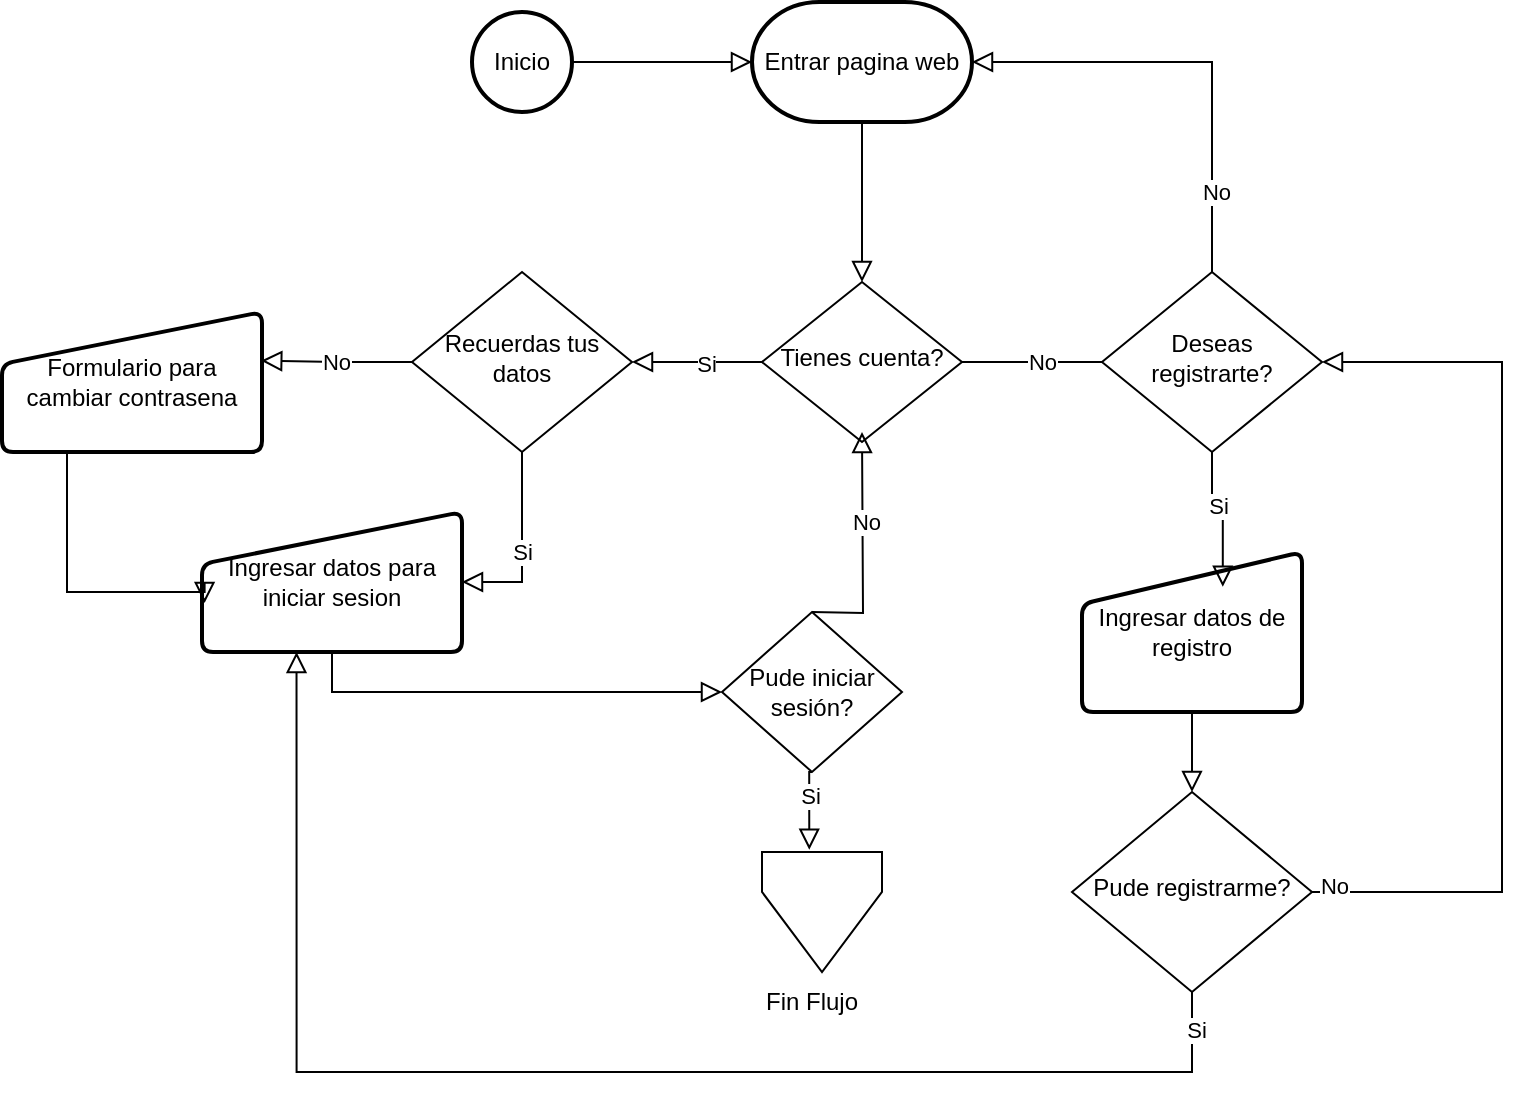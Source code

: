 <mxfile version="24.7.17">
  <diagram id="C5RBs43oDa-KdzZeNtuy" name="Page-1">
    <mxGraphModel dx="890" dy="971" grid="1" gridSize="10" guides="1" tooltips="1" connect="1" arrows="1" fold="1" page="1" pageScale="1" pageWidth="827" pageHeight="1169" math="0" shadow="0">
      <root>
        <mxCell id="WIyWlLk6GJQsqaUBKTNV-0" />
        <mxCell id="WIyWlLk6GJQsqaUBKTNV-1" parent="WIyWlLk6GJQsqaUBKTNV-0" />
        <mxCell id="HkjAfdq2GsZhHfLgqDwS-1" value="Inicio" style="strokeWidth=2;html=1;shape=mxgraph.flowchart.start_2;whiteSpace=wrap;" vertex="1" parent="WIyWlLk6GJQsqaUBKTNV-1">
          <mxGeometry x="395" y="220" width="50" height="50" as="geometry" />
        </mxCell>
        <mxCell id="HkjAfdq2GsZhHfLgqDwS-2" value="Entrar pagina web" style="strokeWidth=2;html=1;shape=mxgraph.flowchart.terminator;whiteSpace=wrap;" vertex="1" parent="WIyWlLk6GJQsqaUBKTNV-1">
          <mxGeometry x="535" y="215" width="110" height="60" as="geometry" />
        </mxCell>
        <mxCell id="HkjAfdq2GsZhHfLgqDwS-3" value="" style="rounded=0;html=1;jettySize=auto;orthogonalLoop=1;fontSize=11;endArrow=block;endFill=0;endSize=8;strokeWidth=1;shadow=0;labelBackgroundColor=none;edgeStyle=orthogonalEdgeStyle;entryX=0;entryY=0.5;entryDx=0;entryDy=0;entryPerimeter=0;exitX=1;exitY=0.5;exitDx=0;exitDy=0;exitPerimeter=0;" edge="1" parent="WIyWlLk6GJQsqaUBKTNV-1" source="HkjAfdq2GsZhHfLgqDwS-1" target="HkjAfdq2GsZhHfLgqDwS-2">
          <mxGeometry relative="1" as="geometry">
            <mxPoint x="750" y="705" as="sourcePoint" />
            <mxPoint x="750" y="755" as="targetPoint" />
          </mxGeometry>
        </mxCell>
        <mxCell id="HkjAfdq2GsZhHfLgqDwS-4" value="Tienes cuenta?" style="rhombus;whiteSpace=wrap;html=1;shadow=0;fontFamily=Helvetica;fontSize=12;align=center;strokeWidth=1;spacing=6;spacingTop=-4;" vertex="1" parent="WIyWlLk6GJQsqaUBKTNV-1">
          <mxGeometry x="540" y="355" width="100" height="80" as="geometry" />
        </mxCell>
        <mxCell id="HkjAfdq2GsZhHfLgqDwS-5" value="" style="rounded=0;html=1;jettySize=auto;orthogonalLoop=1;fontSize=11;endArrow=block;endFill=0;endSize=8;strokeWidth=1;shadow=0;labelBackgroundColor=none;edgeStyle=orthogonalEdgeStyle;exitX=0.5;exitY=1;exitDx=0;exitDy=0;exitPerimeter=0;" edge="1" parent="WIyWlLk6GJQsqaUBKTNV-1" source="HkjAfdq2GsZhHfLgqDwS-2" target="HkjAfdq2GsZhHfLgqDwS-4">
          <mxGeometry relative="1" as="geometry">
            <mxPoint x="580" y="280" as="sourcePoint" />
            <mxPoint x="675" y="280" as="targetPoint" />
          </mxGeometry>
        </mxCell>
        <mxCell id="HkjAfdq2GsZhHfLgqDwS-6" value="Recuerdas tus datos" style="rhombus;whiteSpace=wrap;html=1;shadow=0;fontFamily=Helvetica;fontSize=12;align=center;strokeWidth=1;spacing=6;spacingTop=-4;" vertex="1" parent="WIyWlLk6GJQsqaUBKTNV-1">
          <mxGeometry x="365" y="350" width="110" height="90" as="geometry" />
        </mxCell>
        <mxCell id="HkjAfdq2GsZhHfLgqDwS-7" value="" style="rounded=0;html=1;jettySize=auto;orthogonalLoop=1;fontSize=11;endArrow=block;endFill=0;endSize=8;strokeWidth=1;shadow=0;labelBackgroundColor=none;edgeStyle=orthogonalEdgeStyle;exitX=0;exitY=0.5;exitDx=0;exitDy=0;entryX=1;entryY=0.5;entryDx=0;entryDy=0;" edge="1" parent="WIyWlLk6GJQsqaUBKTNV-1" source="HkjAfdq2GsZhHfLgqDwS-4" target="HkjAfdq2GsZhHfLgqDwS-6">
          <mxGeometry relative="1" as="geometry">
            <mxPoint x="750" y="705" as="sourcePoint" />
            <mxPoint x="750" y="755" as="targetPoint" />
          </mxGeometry>
        </mxCell>
        <mxCell id="HkjAfdq2GsZhHfLgqDwS-15" value="Si" style="edgeLabel;html=1;align=center;verticalAlign=middle;resizable=0;points=[];" vertex="1" connectable="0" parent="HkjAfdq2GsZhHfLgqDwS-7">
          <mxGeometry x="-0.139" y="1" relative="1" as="geometry">
            <mxPoint as="offset" />
          </mxGeometry>
        </mxCell>
        <mxCell id="HkjAfdq2GsZhHfLgqDwS-10" value="Ingresar datos para iniciar sesion" style="html=1;strokeWidth=2;shape=manualInput;whiteSpace=wrap;rounded=1;size=26;arcSize=11;" vertex="1" parent="WIyWlLk6GJQsqaUBKTNV-1">
          <mxGeometry x="260" y="470" width="130" height="70" as="geometry" />
        </mxCell>
        <mxCell id="HkjAfdq2GsZhHfLgqDwS-14" value="" style="rounded=0;html=1;jettySize=auto;orthogonalLoop=1;fontSize=11;endArrow=block;endFill=0;endSize=8;strokeWidth=1;shadow=0;labelBackgroundColor=none;edgeStyle=orthogonalEdgeStyle;exitX=1;exitY=0.5;exitDx=0;exitDy=0;entryX=0;entryY=0.5;entryDx=0;entryDy=0;" edge="1" parent="WIyWlLk6GJQsqaUBKTNV-1" source="HkjAfdq2GsZhHfLgqDwS-4">
          <mxGeometry relative="1" as="geometry">
            <mxPoint x="550" y="405" as="sourcePoint" />
            <mxPoint x="750" y="395" as="targetPoint" />
          </mxGeometry>
        </mxCell>
        <mxCell id="HkjAfdq2GsZhHfLgqDwS-16" value="No" style="edgeLabel;html=1;align=center;verticalAlign=middle;resizable=0;points=[];" vertex="1" connectable="0" parent="HkjAfdq2GsZhHfLgqDwS-14">
          <mxGeometry x="-0.127" y="-3" relative="1" as="geometry">
            <mxPoint x="-8" y="-3" as="offset" />
          </mxGeometry>
        </mxCell>
        <mxCell id="HkjAfdq2GsZhHfLgqDwS-19" value="Deseas registrarte?" style="rhombus;whiteSpace=wrap;html=1;shadow=0;fontFamily=Helvetica;fontSize=12;align=center;strokeWidth=1;spacing=6;spacingTop=-4;" vertex="1" parent="WIyWlLk6GJQsqaUBKTNV-1">
          <mxGeometry x="710" y="350" width="110" height="90" as="geometry" />
        </mxCell>
        <mxCell id="HkjAfdq2GsZhHfLgqDwS-20" value="" style="rounded=0;html=1;jettySize=auto;orthogonalLoop=1;fontSize=11;endArrow=block;endFill=0;endSize=8;strokeWidth=1;shadow=0;labelBackgroundColor=none;edgeStyle=orthogonalEdgeStyle;entryX=0.997;entryY=0.348;entryDx=0;entryDy=0;entryPerimeter=0;exitX=0;exitY=0.5;exitDx=0;exitDy=0;" edge="1" parent="WIyWlLk6GJQsqaUBKTNV-1" source="HkjAfdq2GsZhHfLgqDwS-6" target="HkjAfdq2GsZhHfLgqDwS-36">
          <mxGeometry relative="1" as="geometry">
            <mxPoint x="360" y="380" as="sourcePoint" />
            <mxPoint x="300" y="395" as="targetPoint" />
          </mxGeometry>
        </mxCell>
        <mxCell id="HkjAfdq2GsZhHfLgqDwS-22" value="No" style="edgeLabel;html=1;align=center;verticalAlign=middle;resizable=0;points=[];" vertex="1" connectable="0" parent="HkjAfdq2GsZhHfLgqDwS-20">
          <mxGeometry x="-0.305" y="-3" relative="1" as="geometry">
            <mxPoint x="-12" y="3" as="offset" />
          </mxGeometry>
        </mxCell>
        <mxCell id="HkjAfdq2GsZhHfLgqDwS-23" value="" style="rounded=0;html=1;jettySize=auto;orthogonalLoop=1;fontSize=11;endArrow=block;endFill=0;endSize=8;strokeWidth=1;shadow=0;labelBackgroundColor=none;edgeStyle=orthogonalEdgeStyle;exitX=0.5;exitY=1;exitDx=0;exitDy=0;entryX=1;entryY=0.5;entryDx=0;entryDy=0;" edge="1" parent="WIyWlLk6GJQsqaUBKTNV-1" source="HkjAfdq2GsZhHfLgqDwS-6" target="HkjAfdq2GsZhHfLgqDwS-10">
          <mxGeometry relative="1" as="geometry">
            <mxPoint x="550" y="405" as="sourcePoint" />
            <mxPoint x="485" y="405" as="targetPoint" />
          </mxGeometry>
        </mxCell>
        <mxCell id="HkjAfdq2GsZhHfLgqDwS-24" value="Si" style="edgeLabel;html=1;align=center;verticalAlign=middle;resizable=0;points=[];" vertex="1" connectable="0" parent="HkjAfdq2GsZhHfLgqDwS-23">
          <mxGeometry x="-0.139" y="1" relative="1" as="geometry">
            <mxPoint x="-1" y="9" as="offset" />
          </mxGeometry>
        </mxCell>
        <mxCell id="HkjAfdq2GsZhHfLgqDwS-25" value="" style="rounded=0;html=1;jettySize=auto;orthogonalLoop=1;fontSize=11;endArrow=block;endFill=0;endSize=8;strokeWidth=1;shadow=0;labelBackgroundColor=none;edgeStyle=orthogonalEdgeStyle;exitX=0.25;exitY=1;exitDx=0;exitDy=0;entryX=0.01;entryY=0.65;entryDx=0;entryDy=0;entryPerimeter=0;" edge="1" parent="WIyWlLk6GJQsqaUBKTNV-1" source="HkjAfdq2GsZhHfLgqDwS-36" target="HkjAfdq2GsZhHfLgqDwS-10">
          <mxGeometry relative="1" as="geometry">
            <mxPoint x="180" y="395" as="sourcePoint" />
            <mxPoint x="310" y="405" as="targetPoint" />
            <Array as="points">
              <mxPoint x="192" y="510" />
              <mxPoint x="261" y="510" />
            </Array>
          </mxGeometry>
        </mxCell>
        <mxCell id="HkjAfdq2GsZhHfLgqDwS-27" value="Ingresar datos de registro" style="html=1;strokeWidth=2;shape=manualInput;whiteSpace=wrap;rounded=1;size=26;arcSize=11;" vertex="1" parent="WIyWlLk6GJQsqaUBKTNV-1">
          <mxGeometry x="700" y="490" width="110" height="80" as="geometry" />
        </mxCell>
        <mxCell id="HkjAfdq2GsZhHfLgqDwS-28" value="" style="rounded=0;html=1;jettySize=auto;orthogonalLoop=1;fontSize=11;endArrow=block;endFill=0;endSize=8;strokeWidth=1;shadow=0;labelBackgroundColor=none;edgeStyle=orthogonalEdgeStyle;exitX=0.5;exitY=1;exitDx=0;exitDy=0;entryX=0.64;entryY=0.217;entryDx=0;entryDy=0;entryPerimeter=0;" edge="1" parent="WIyWlLk6GJQsqaUBKTNV-1" source="HkjAfdq2GsZhHfLgqDwS-19" target="HkjAfdq2GsZhHfLgqDwS-27">
          <mxGeometry relative="1" as="geometry">
            <mxPoint x="610" y="405" as="sourcePoint" />
            <mxPoint x="720" y="405" as="targetPoint" />
          </mxGeometry>
        </mxCell>
        <mxCell id="HkjAfdq2GsZhHfLgqDwS-29" value="Si" style="edgeLabel;html=1;align=center;verticalAlign=middle;resizable=0;points=[];" vertex="1" connectable="0" parent="HkjAfdq2GsZhHfLgqDwS-28">
          <mxGeometry x="-0.127" y="-3" relative="1" as="geometry">
            <mxPoint as="offset" />
          </mxGeometry>
        </mxCell>
        <mxCell id="HkjAfdq2GsZhHfLgqDwS-30" value="" style="rounded=0;html=1;jettySize=auto;orthogonalLoop=1;fontSize=11;endArrow=block;endFill=0;endSize=8;strokeWidth=1;shadow=0;labelBackgroundColor=none;edgeStyle=orthogonalEdgeStyle;exitX=0.5;exitY=0;exitDx=0;exitDy=0;entryX=1;entryY=0.5;entryDx=0;entryDy=0;entryPerimeter=0;" edge="1" parent="WIyWlLk6GJQsqaUBKTNV-1" source="HkjAfdq2GsZhHfLgqDwS-19" target="HkjAfdq2GsZhHfLgqDwS-2">
          <mxGeometry relative="1" as="geometry">
            <mxPoint x="600" y="680" as="sourcePoint" />
            <mxPoint x="600" y="730" as="targetPoint" />
          </mxGeometry>
        </mxCell>
        <mxCell id="HkjAfdq2GsZhHfLgqDwS-31" value="No" style="edgeLabel;html=1;align=center;verticalAlign=middle;resizable=0;points=[];" vertex="1" connectable="0" parent="HkjAfdq2GsZhHfLgqDwS-30">
          <mxGeometry x="-0.646" y="-2" relative="1" as="geometry">
            <mxPoint as="offset" />
          </mxGeometry>
        </mxCell>
        <mxCell id="HkjAfdq2GsZhHfLgqDwS-32" value="Pude iniciar sesión?" style="rhombus;whiteSpace=wrap;html=1;" vertex="1" parent="WIyWlLk6GJQsqaUBKTNV-1">
          <mxGeometry x="520" y="520" width="90" height="80" as="geometry" />
        </mxCell>
        <mxCell id="HkjAfdq2GsZhHfLgqDwS-33" value="" style="rounded=0;html=1;jettySize=auto;orthogonalLoop=1;fontSize=11;endArrow=block;endFill=0;endSize=8;strokeWidth=1;shadow=0;labelBackgroundColor=none;edgeStyle=orthogonalEdgeStyle;exitX=0.5;exitY=1;exitDx=0;exitDy=0;entryX=0;entryY=0.5;entryDx=0;entryDy=0;" edge="1" parent="WIyWlLk6GJQsqaUBKTNV-1" source="HkjAfdq2GsZhHfLgqDwS-10" target="HkjAfdq2GsZhHfLgqDwS-32">
          <mxGeometry relative="1" as="geometry">
            <mxPoint x="283" y="564.01" as="sourcePoint" />
            <mxPoint x="543.0" y="604.15" as="targetPoint" />
          </mxGeometry>
        </mxCell>
        <mxCell id="HkjAfdq2GsZhHfLgqDwS-36" value="Formulario para cambiar contrasena" style="html=1;strokeWidth=2;shape=manualInput;whiteSpace=wrap;rounded=1;size=26;arcSize=11;" vertex="1" parent="WIyWlLk6GJQsqaUBKTNV-1">
          <mxGeometry x="160" y="370" width="130" height="70" as="geometry" />
        </mxCell>
        <mxCell id="HkjAfdq2GsZhHfLgqDwS-38" value="" style="verticalLabelPosition=bottom;verticalAlign=top;html=1;shape=offPageConnector;rounded=0;size=0.667;" vertex="1" parent="WIyWlLk6GJQsqaUBKTNV-1">
          <mxGeometry x="540" y="640" width="60" height="60" as="geometry" />
        </mxCell>
        <mxCell id="HkjAfdq2GsZhHfLgqDwS-39" value="" style="rounded=0;html=1;jettySize=auto;orthogonalLoop=1;fontSize=11;endArrow=block;endFill=0;endSize=8;strokeWidth=1;shadow=0;labelBackgroundColor=none;edgeStyle=orthogonalEdgeStyle;" edge="1" parent="WIyWlLk6GJQsqaUBKTNV-1">
          <mxGeometry relative="1" as="geometry">
            <mxPoint x="565" y="520" as="sourcePoint" />
            <mxPoint x="590" y="430" as="targetPoint" />
          </mxGeometry>
        </mxCell>
        <mxCell id="HkjAfdq2GsZhHfLgqDwS-40" value="No" style="edgeLabel;html=1;align=center;verticalAlign=middle;resizable=0;points=[];" vertex="1" connectable="0" parent="HkjAfdq2GsZhHfLgqDwS-39">
          <mxGeometry x="0.23" y="-2" relative="1" as="geometry">
            <mxPoint as="offset" />
          </mxGeometry>
        </mxCell>
        <mxCell id="HkjAfdq2GsZhHfLgqDwS-41" value="" style="rounded=0;html=1;jettySize=auto;orthogonalLoop=1;fontSize=11;endArrow=block;endFill=0;endSize=8;strokeWidth=1;shadow=0;labelBackgroundColor=none;edgeStyle=orthogonalEdgeStyle;exitX=0.5;exitY=1;exitDx=0;exitDy=0;entryX=0.394;entryY=-0.019;entryDx=0;entryDy=0;entryPerimeter=0;" edge="1" parent="WIyWlLk6GJQsqaUBKTNV-1" source="HkjAfdq2GsZhHfLgqDwS-32" target="HkjAfdq2GsZhHfLgqDwS-38">
          <mxGeometry relative="1" as="geometry">
            <mxPoint x="320" y="550" as="sourcePoint" />
            <mxPoint x="530" y="570" as="targetPoint" />
          </mxGeometry>
        </mxCell>
        <mxCell id="HkjAfdq2GsZhHfLgqDwS-46" value="Si" style="edgeLabel;html=1;align=center;verticalAlign=middle;resizable=0;points=[];" vertex="1" connectable="0" parent="HkjAfdq2GsZhHfLgqDwS-41">
          <mxGeometry x="-0.333" relative="1" as="geometry">
            <mxPoint as="offset" />
          </mxGeometry>
        </mxCell>
        <mxCell id="HkjAfdq2GsZhHfLgqDwS-42" value="Fin Flujo" style="text;html=1;align=center;verticalAlign=middle;whiteSpace=wrap;rounded=0;" vertex="1" parent="WIyWlLk6GJQsqaUBKTNV-1">
          <mxGeometry x="535" y="700" width="60" height="30" as="geometry" />
        </mxCell>
        <mxCell id="HkjAfdq2GsZhHfLgqDwS-45" value="" style="rounded=0;html=1;jettySize=auto;orthogonalLoop=1;fontSize=11;endArrow=block;endFill=0;endSize=8;strokeWidth=1;shadow=0;labelBackgroundColor=none;edgeStyle=orthogonalEdgeStyle;entryX=0.073;entryY=0.998;entryDx=0;entryDy=0;entryPerimeter=0;exitX=0.5;exitY=1;exitDx=0;exitDy=0;" edge="1" parent="WIyWlLk6GJQsqaUBKTNV-1" source="HkjAfdq2GsZhHfLgqDwS-49">
          <mxGeometry relative="1" as="geometry">
            <mxPoint x="710" y="580" as="sourcePoint" />
            <mxPoint x="307.26" y="540.0" as="targetPoint" />
            <Array as="points">
              <mxPoint x="755" y="750" />
              <mxPoint x="307" y="750" />
            </Array>
          </mxGeometry>
        </mxCell>
        <mxCell id="HkjAfdq2GsZhHfLgqDwS-51" value="Si" style="edgeLabel;html=1;align=center;verticalAlign=middle;resizable=0;points=[];" vertex="1" connectable="0" parent="HkjAfdq2GsZhHfLgqDwS-45">
          <mxGeometry x="-0.946" y="3" relative="1" as="geometry">
            <mxPoint x="-1" as="offset" />
          </mxGeometry>
        </mxCell>
        <mxCell id="HkjAfdq2GsZhHfLgqDwS-49" value="Pude registrarme?" style="rhombus;whiteSpace=wrap;html=1;shadow=0;fontFamily=Helvetica;fontSize=12;align=center;strokeWidth=1;spacing=6;spacingTop=-4;" vertex="1" parent="WIyWlLk6GJQsqaUBKTNV-1">
          <mxGeometry x="695" y="610" width="120" height="100" as="geometry" />
        </mxCell>
        <mxCell id="HkjAfdq2GsZhHfLgqDwS-50" value="" style="rounded=0;html=1;jettySize=auto;orthogonalLoop=1;fontSize=11;endArrow=block;endFill=0;endSize=8;strokeWidth=1;shadow=0;labelBackgroundColor=none;edgeStyle=orthogonalEdgeStyle;exitX=0.5;exitY=1;exitDx=0;exitDy=0;" edge="1" parent="WIyWlLk6GJQsqaUBKTNV-1" source="HkjAfdq2GsZhHfLgqDwS-27" target="HkjAfdq2GsZhHfLgqDwS-49">
          <mxGeometry relative="1" as="geometry">
            <mxPoint x="335" y="550" as="sourcePoint" />
            <mxPoint x="530" y="570" as="targetPoint" />
          </mxGeometry>
        </mxCell>
        <mxCell id="HkjAfdq2GsZhHfLgqDwS-52" value="" style="rounded=0;html=1;jettySize=auto;orthogonalLoop=1;fontSize=11;endArrow=block;endFill=0;endSize=8;strokeWidth=1;shadow=0;labelBackgroundColor=none;edgeStyle=orthogonalEdgeStyle;entryX=1;entryY=0.5;entryDx=0;entryDy=0;exitX=1;exitY=0.5;exitDx=0;exitDy=0;" edge="1" parent="WIyWlLk6GJQsqaUBKTNV-1" source="HkjAfdq2GsZhHfLgqDwS-49" target="HkjAfdq2GsZhHfLgqDwS-19">
          <mxGeometry relative="1" as="geometry">
            <mxPoint x="765" y="720" as="sourcePoint" />
            <mxPoint x="317.26" y="550.0" as="targetPoint" />
            <Array as="points">
              <mxPoint x="910" y="660" />
              <mxPoint x="910" y="395" />
            </Array>
          </mxGeometry>
        </mxCell>
        <mxCell id="HkjAfdq2GsZhHfLgqDwS-53" value="No" style="edgeLabel;html=1;align=center;verticalAlign=middle;resizable=0;points=[];" vertex="1" connectable="0" parent="HkjAfdq2GsZhHfLgqDwS-52">
          <mxGeometry x="-0.946" y="3" relative="1" as="geometry">
            <mxPoint x="-1" as="offset" />
          </mxGeometry>
        </mxCell>
      </root>
    </mxGraphModel>
  </diagram>
</mxfile>
